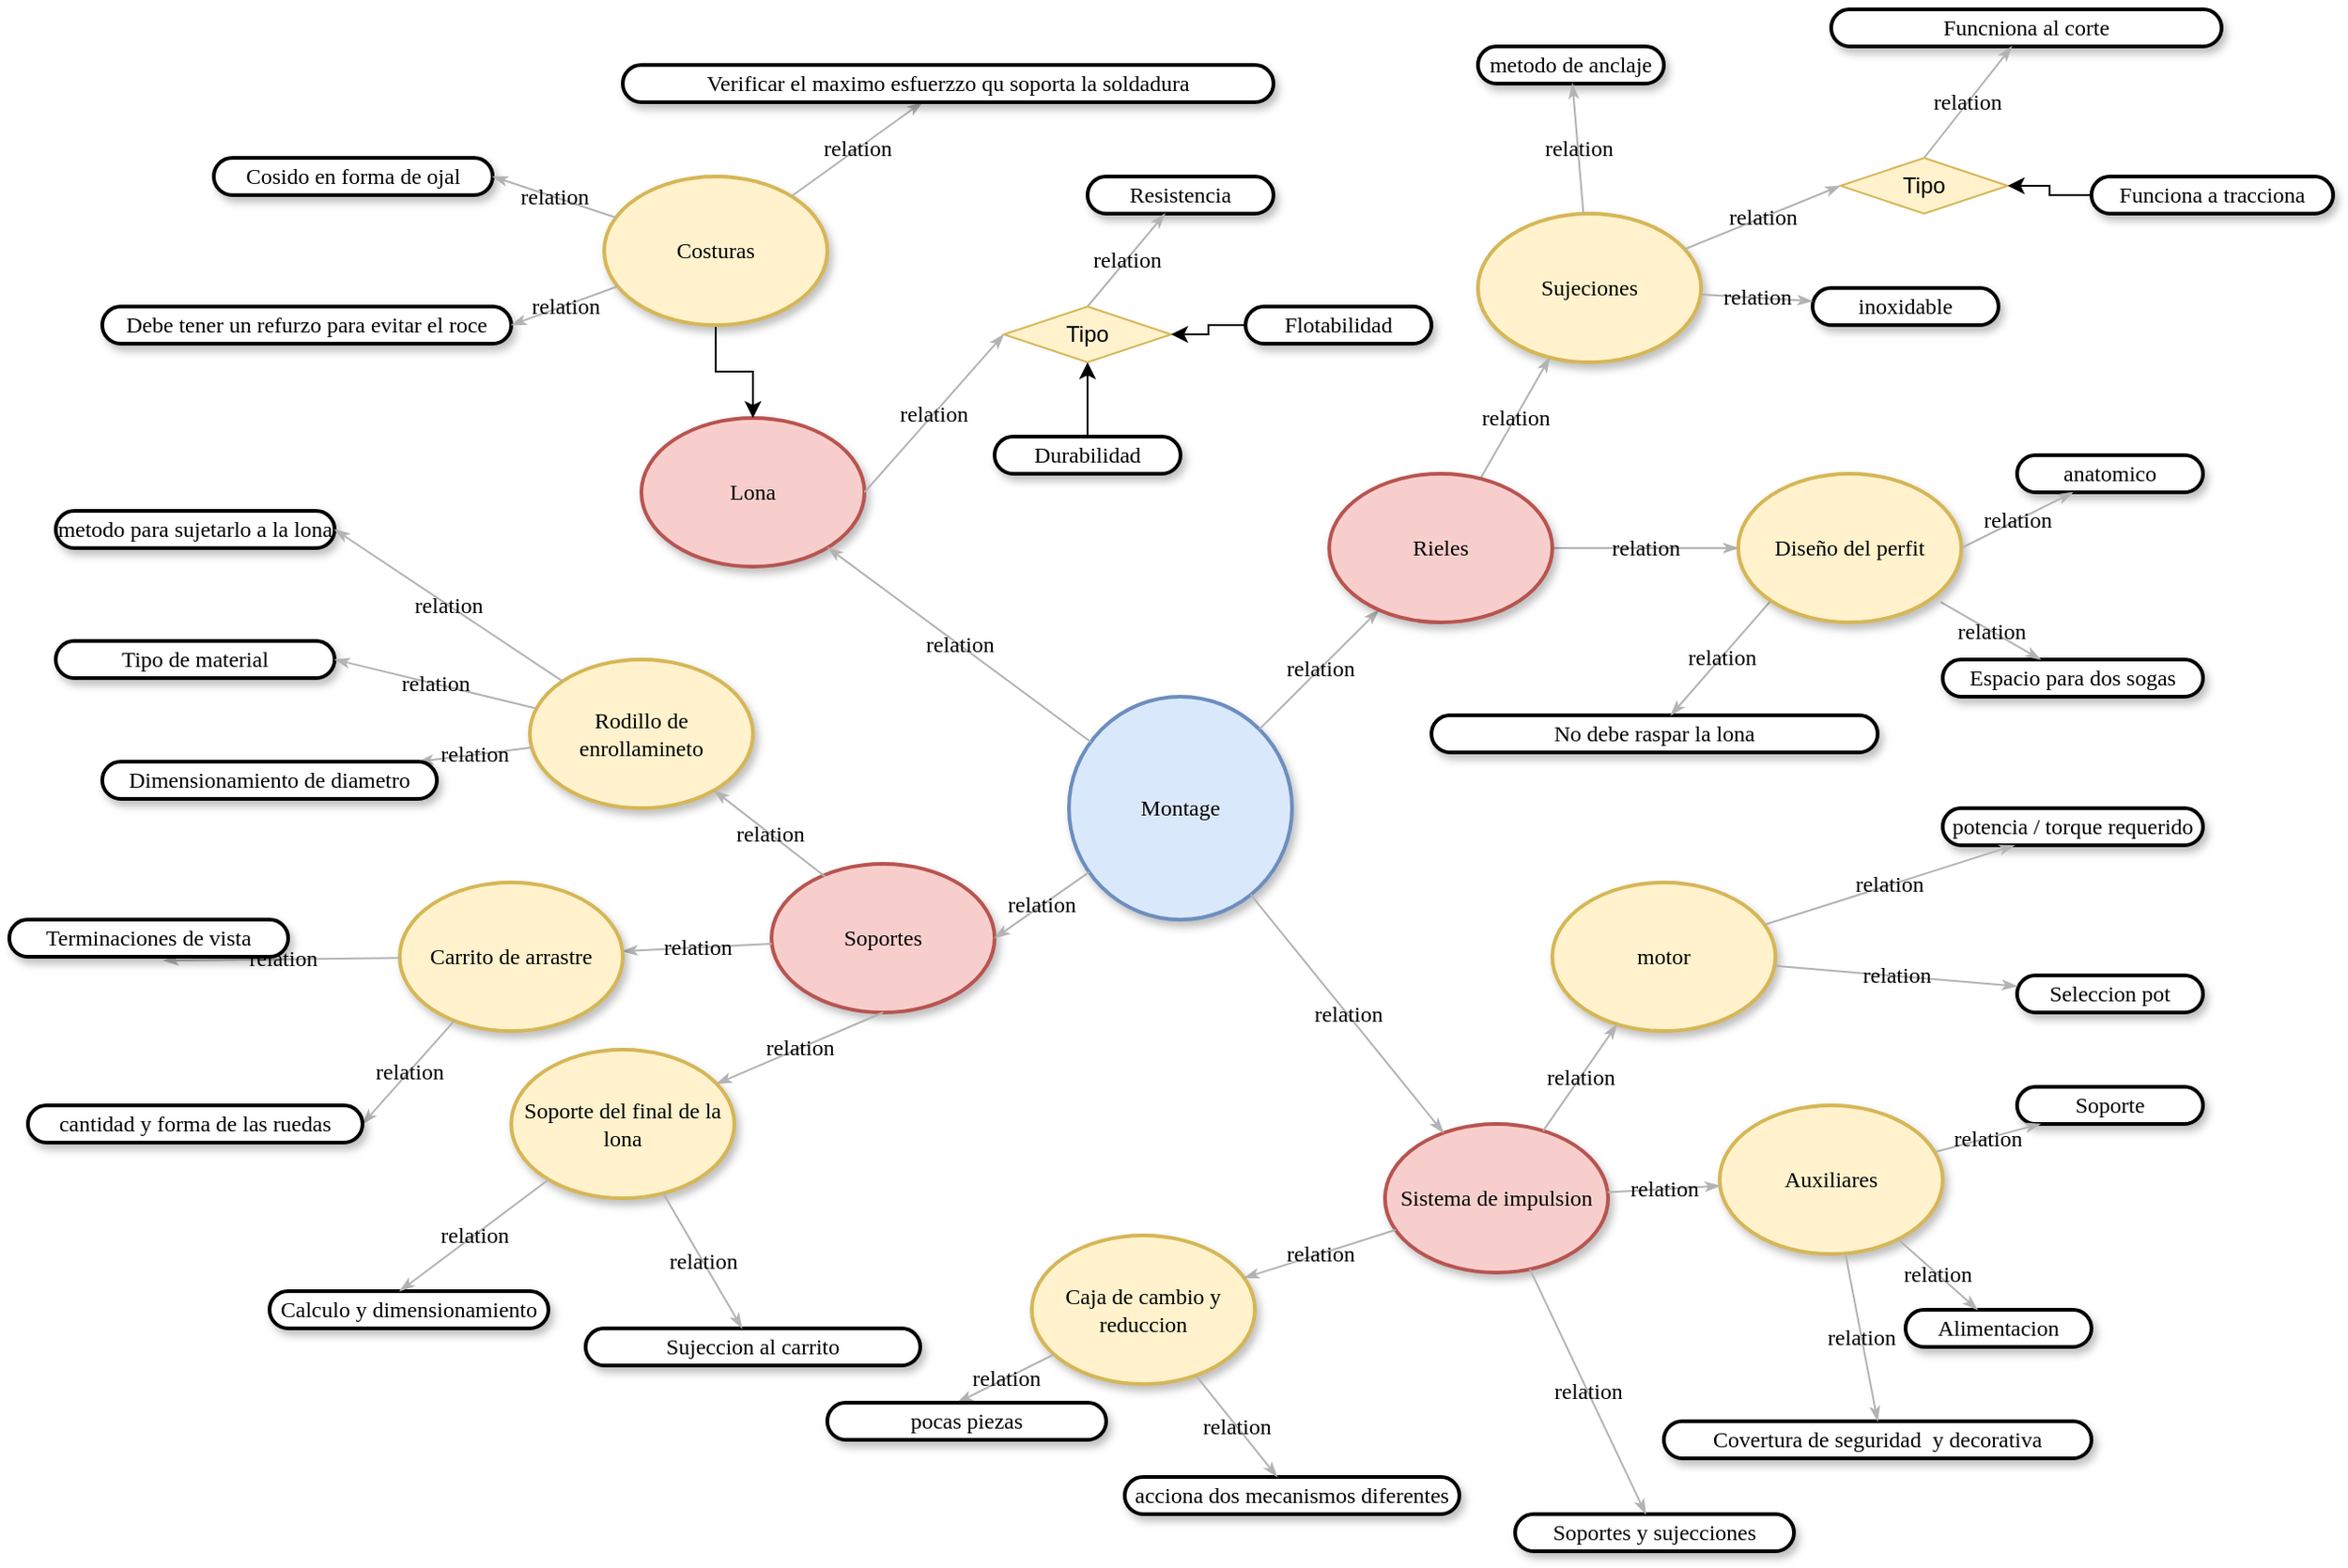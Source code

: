 <mxfile version="14.1.9" type="github">
  <diagram id="Cum29FGkN3KbQQarA7Bk" name="Page-1">
    <mxGraphModel dx="1952" dy="571" grid="1" gridSize="10" guides="1" tooltips="1" connect="1" arrows="1" fold="1" page="1" pageScale="1" pageWidth="850" pageHeight="1100" math="0" shadow="0">
      <root>
        <mxCell id="0" />
        <mxCell id="1" parent="0" />
        <mxCell id="Q4628vR93oodbWibpZhT-1" value="Lona" style="ellipse;whiteSpace=wrap;html=1;rounded=1;shadow=1;comic=0;labelBackgroundColor=none;strokeWidth=2;fontFamily=Verdana;fontSize=12;align=center;fillColor=#f8cecc;strokeColor=#b85450;" vertex="1" parent="1">
          <mxGeometry x="240" y="230" width="120" height="80" as="geometry" />
        </mxCell>
        <mxCell id="Q4628vR93oodbWibpZhT-2" value="Sujeciones" style="ellipse;whiteSpace=wrap;html=1;rounded=1;shadow=1;comic=0;labelBackgroundColor=none;strokeWidth=2;fontFamily=Verdana;fontSize=12;align=center;fillColor=#fff2cc;strokeColor=#d6b656;" vertex="1" parent="1">
          <mxGeometry x="690" y="120" width="120" height="80" as="geometry" />
        </mxCell>
        <mxCell id="Q4628vR93oodbWibpZhT-3" value="Montage" style="ellipse;whiteSpace=wrap;html=1;rounded=1;shadow=1;comic=0;labelBackgroundColor=none;strokeWidth=2;fontFamily=Verdana;fontSize=12;align=center;fillColor=#dae8fc;strokeColor=#6c8ebf;" vertex="1" parent="1">
          <mxGeometry x="470" y="380" width="120" height="120" as="geometry" />
        </mxCell>
        <mxCell id="Q4628vR93oodbWibpZhT-4" value="Sistema de impulsion" style="ellipse;whiteSpace=wrap;html=1;rounded=1;shadow=1;comic=0;labelBackgroundColor=none;strokeWidth=2;fontFamily=Verdana;fontSize=12;align=center;fillColor=#f8cecc;strokeColor=#b85450;" vertex="1" parent="1">
          <mxGeometry x="640" y="610" width="120" height="80" as="geometry" />
        </mxCell>
        <mxCell id="Q4628vR93oodbWibpZhT-5" value="&lt;span&gt;Auxiliares&lt;/span&gt;" style="ellipse;whiteSpace=wrap;html=1;rounded=1;shadow=1;comic=0;labelBackgroundColor=none;strokeWidth=2;fontFamily=Verdana;fontSize=12;align=center;fillColor=#fff2cc;strokeColor=#d6b656;" vertex="1" parent="1">
          <mxGeometry x="820" y="600" width="120" height="80" as="geometry" />
        </mxCell>
        <mxCell id="Q4628vR93oodbWibpZhT-6" value="Caja de cambio y reduccion" style="ellipse;whiteSpace=wrap;html=1;rounded=1;shadow=1;comic=0;labelBackgroundColor=none;strokeWidth=2;fontFamily=Verdana;fontSize=12;align=center;fillColor=#fff2cc;strokeColor=#d6b656;" vertex="1" parent="1">
          <mxGeometry x="450" y="670" width="120" height="80" as="geometry" />
        </mxCell>
        <mxCell id="Q4628vR93oodbWibpZhT-7" value="&lt;span&gt;Alimentacion&lt;/span&gt;" style="whiteSpace=wrap;html=1;rounded=1;shadow=1;comic=0;labelBackgroundColor=none;strokeWidth=2;fontFamily=Verdana;fontSize=12;align=center;arcSize=50;" vertex="1" parent="1">
          <mxGeometry x="920" y="710" width="100" height="20" as="geometry" />
        </mxCell>
        <mxCell id="Q4628vR93oodbWibpZhT-8" value="&lt;span&gt;Soporte&lt;/span&gt;" style="whiteSpace=wrap;html=1;rounded=1;shadow=1;comic=0;labelBackgroundColor=none;strokeWidth=2;fontFamily=Verdana;fontSize=12;align=center;arcSize=50;" vertex="1" parent="1">
          <mxGeometry x="980" y="590" width="100" height="20" as="geometry" />
        </mxCell>
        <mxCell id="Q4628vR93oodbWibpZhT-9" value="&lt;span&gt;metodo de anclaje&lt;/span&gt;" style="whiteSpace=wrap;html=1;rounded=1;shadow=1;comic=0;labelBackgroundColor=none;strokeWidth=2;fontFamily=Verdana;fontSize=12;align=center;arcSize=50;" vertex="1" parent="1">
          <mxGeometry x="690" y="30" width="100" height="20" as="geometry" />
        </mxCell>
        <mxCell id="Q4628vR93oodbWibpZhT-10" value="inoxidable" style="whiteSpace=wrap;html=1;rounded=1;shadow=1;comic=0;labelBackgroundColor=none;strokeWidth=2;fontFamily=Verdana;fontSize=12;align=center;arcSize=50;" vertex="1" parent="1">
          <mxGeometry x="870" y="160" width="100" height="20" as="geometry" />
        </mxCell>
        <mxCell id="Q4628vR93oodbWibpZhT-11" value="&lt;span&gt;Espacio para dos sogas&lt;/span&gt;" style="whiteSpace=wrap;html=1;rounded=1;shadow=1;comic=0;labelBackgroundColor=none;strokeWidth=2;fontFamily=Verdana;fontSize=12;align=center;arcSize=50;" vertex="1" parent="1">
          <mxGeometry x="940" y="360" width="140" height="20" as="geometry" />
        </mxCell>
        <mxCell id="Q4628vR93oodbWibpZhT-12" value="&lt;span&gt;No debe raspar la lona&lt;/span&gt;" style="whiteSpace=wrap;html=1;rounded=1;shadow=1;comic=0;labelBackgroundColor=none;strokeWidth=2;fontFamily=Verdana;fontSize=12;align=center;arcSize=50;" vertex="1" parent="1">
          <mxGeometry x="665" y="390" width="240" height="20" as="geometry" />
        </mxCell>
        <mxCell id="Q4628vR93oodbWibpZhT-13" value="Covertura de seguridad&amp;nbsp; y decorativa" style="whiteSpace=wrap;html=1;rounded=1;shadow=1;comic=0;labelBackgroundColor=none;strokeWidth=2;fontFamily=Verdana;fontSize=12;align=center;arcSize=50;" vertex="1" parent="1">
          <mxGeometry x="790" y="770" width="230" height="20" as="geometry" />
        </mxCell>
        <mxCell id="Q4628vR93oodbWibpZhT-14" value="relation" style="edgeStyle=none;rounded=1;html=1;labelBackgroundColor=none;startArrow=none;startFill=0;startSize=5;endArrow=classicThin;endFill=1;endSize=5;jettySize=auto;orthogonalLoop=1;strokeColor=#B3B3B3;strokeWidth=1;fontFamily=Verdana;fontSize=12" edge="1" parent="1" source="Q4628vR93oodbWibpZhT-3" target="Q4628vR93oodbWibpZhT-1">
          <mxGeometry relative="1" as="geometry" />
        </mxCell>
        <mxCell id="Q4628vR93oodbWibpZhT-15" value="relation" style="edgeStyle=none;rounded=1;html=1;labelBackgroundColor=none;startArrow=none;startFill=0;startSize=5;endArrow=classicThin;endFill=1;endSize=5;jettySize=auto;orthogonalLoop=1;strokeColor=#B3B3B3;strokeWidth=1;fontFamily=Verdana;fontSize=12" edge="1" parent="1" source="Q4628vR93oodbWibpZhT-49" target="Q4628vR93oodbWibpZhT-2">
          <mxGeometry relative="1" as="geometry" />
        </mxCell>
        <mxCell id="Q4628vR93oodbWibpZhT-16" value="relation" style="edgeStyle=none;rounded=1;html=1;labelBackgroundColor=none;startArrow=none;startFill=0;startSize=5;endArrow=classicThin;endFill=1;endSize=5;jettySize=auto;orthogonalLoop=1;strokeColor=#B3B3B3;strokeWidth=1;fontFamily=Verdana;fontSize=12" edge="1" parent="1" source="Q4628vR93oodbWibpZhT-3" target="Q4628vR93oodbWibpZhT-4">
          <mxGeometry relative="1" as="geometry" />
        </mxCell>
        <mxCell id="Q4628vR93oodbWibpZhT-17" value="relation" style="edgeStyle=none;rounded=1;html=1;labelBackgroundColor=none;startArrow=none;startFill=0;startSize=5;endArrow=classicThin;endFill=1;endSize=5;jettySize=auto;orthogonalLoop=1;strokeColor=#B3B3B3;strokeWidth=1;fontFamily=Verdana;fontSize=12" edge="1" parent="1" source="Q4628vR93oodbWibpZhT-4" target="Q4628vR93oodbWibpZhT-6">
          <mxGeometry relative="1" as="geometry" />
        </mxCell>
        <mxCell id="Q4628vR93oodbWibpZhT-18" value="relation" style="edgeStyle=none;rounded=1;html=1;labelBackgroundColor=none;startArrow=none;startFill=0;startSize=5;endArrow=classicThin;endFill=1;endSize=5;jettySize=auto;orthogonalLoop=1;strokeColor=#B3B3B3;strokeWidth=1;fontFamily=Verdana;fontSize=12" edge="1" parent="1" source="Q4628vR93oodbWibpZhT-4" target="Q4628vR93oodbWibpZhT-5">
          <mxGeometry relative="1" as="geometry" />
        </mxCell>
        <mxCell id="Q4628vR93oodbWibpZhT-19" value="relation" style="edgeStyle=none;rounded=1;html=1;labelBackgroundColor=none;startArrow=none;startFill=0;startSize=5;endArrow=classicThin;endFill=1;endSize=5;jettySize=auto;orthogonalLoop=1;strokeColor=#B3B3B3;strokeWidth=1;fontFamily=Verdana;fontSize=12" edge="1" parent="1" source="Q4628vR93oodbWibpZhT-5" target="Q4628vR93oodbWibpZhT-8">
          <mxGeometry relative="1" as="geometry" />
        </mxCell>
        <mxCell id="Q4628vR93oodbWibpZhT-20" value="relation" style="edgeStyle=none;rounded=1;html=1;labelBackgroundColor=none;startArrow=none;startFill=0;startSize=5;endArrow=classicThin;endFill=1;endSize=5;jettySize=auto;orthogonalLoop=1;strokeColor=#B3B3B3;strokeWidth=1;fontFamily=Verdana;fontSize=12" edge="1" parent="1" source="Q4628vR93oodbWibpZhT-5" target="Q4628vR93oodbWibpZhT-7">
          <mxGeometry relative="1" as="geometry" />
        </mxCell>
        <mxCell id="Q4628vR93oodbWibpZhT-21" value="relation" style="edgeStyle=none;rounded=1;html=1;labelBackgroundColor=none;startArrow=none;startFill=0;startSize=5;endArrow=classicThin;endFill=1;endSize=5;jettySize=auto;orthogonalLoop=1;strokeColor=#B3B3B3;strokeWidth=1;fontFamily=Verdana;fontSize=12;entryX=0.5;entryY=0;entryDx=0;entryDy=0;" edge="1" parent="1" source="Q4628vR93oodbWibpZhT-5" target="Q4628vR93oodbWibpZhT-13">
          <mxGeometry relative="1" as="geometry">
            <mxPoint x="856.923" y="760" as="targetPoint" />
          </mxGeometry>
        </mxCell>
        <mxCell id="Q4628vR93oodbWibpZhT-22" value="relation" style="edgeStyle=none;rounded=1;html=1;labelBackgroundColor=none;startArrow=none;startFill=0;startSize=5;endArrow=classicThin;endFill=1;endSize=5;jettySize=auto;orthogonalLoop=1;strokeColor=#B3B3B3;strokeWidth=1;fontFamily=Verdana;fontSize=12;entryX=0;entryY=0.5;entryDx=0;entryDy=0;" edge="1" parent="1" source="Q4628vR93oodbWibpZhT-49" target="Q4628vR93oodbWibpZhT-45">
          <mxGeometry relative="1" as="geometry">
            <mxPoint x="745" y="220" as="targetPoint" />
          </mxGeometry>
        </mxCell>
        <mxCell id="Q4628vR93oodbWibpZhT-23" value="relation" style="edgeStyle=none;rounded=1;html=1;labelBackgroundColor=none;startArrow=none;startFill=0;startSize=5;endArrow=classicThin;endFill=1;endSize=5;jettySize=auto;orthogonalLoop=1;strokeColor=#B3B3B3;strokeWidth=1;fontFamily=Verdana;fontSize=12;exitX=0;exitY=1;exitDx=0;exitDy=0;" edge="1" parent="1" source="Q4628vR93oodbWibpZhT-45" target="Q4628vR93oodbWibpZhT-12">
          <mxGeometry relative="1" as="geometry" />
        </mxCell>
        <mxCell id="Q4628vR93oodbWibpZhT-24" value="relation" style="edgeStyle=none;rounded=1;html=1;labelBackgroundColor=none;startArrow=none;startFill=0;startSize=5;endArrow=classicThin;endFill=1;endSize=5;jettySize=auto;orthogonalLoop=1;strokeColor=#B3B3B3;strokeWidth=1;fontFamily=Verdana;fontSize=12;exitX=0.908;exitY=0.863;exitDx=0;exitDy=0;exitPerimeter=0;" edge="1" parent="1" source="Q4628vR93oodbWibpZhT-45" target="Q4628vR93oodbWibpZhT-11">
          <mxGeometry relative="1" as="geometry" />
        </mxCell>
        <mxCell id="Q4628vR93oodbWibpZhT-25" value="relation" style="edgeStyle=none;rounded=1;html=1;labelBackgroundColor=none;startArrow=none;startFill=0;startSize=5;endArrow=classicThin;endFill=1;endSize=5;jettySize=auto;orthogonalLoop=1;strokeColor=#B3B3B3;strokeWidth=1;fontFamily=Verdana;fontSize=12" edge="1" parent="1" source="Q4628vR93oodbWibpZhT-2" target="Q4628vR93oodbWibpZhT-10">
          <mxGeometry relative="1" as="geometry" />
        </mxCell>
        <mxCell id="Q4628vR93oodbWibpZhT-26" value="relation" style="edgeStyle=none;rounded=1;html=1;labelBackgroundColor=none;startArrow=none;startFill=0;startSize=5;endArrow=classicThin;endFill=1;endSize=5;jettySize=auto;orthogonalLoop=1;strokeColor=#B3B3B3;strokeWidth=1;fontFamily=Verdana;fontSize=12;entryX=0;entryY=0.5;entryDx=0;entryDy=0;" edge="1" parent="1" source="Q4628vR93oodbWibpZhT-2" target="Q4628vR93oodbWibpZhT-85">
          <mxGeometry relative="1" as="geometry">
            <mxPoint x="927.778" y="80" as="targetPoint" />
          </mxGeometry>
        </mxCell>
        <mxCell id="Q4628vR93oodbWibpZhT-27" value="relation" style="edgeStyle=none;rounded=1;html=1;labelBackgroundColor=none;startArrow=none;startFill=0;startSize=5;endArrow=classicThin;endFill=1;endSize=5;jettySize=auto;orthogonalLoop=1;strokeColor=#B3B3B3;strokeWidth=1;fontFamily=Verdana;fontSize=12" edge="1" parent="1" source="Q4628vR93oodbWibpZhT-2" target="Q4628vR93oodbWibpZhT-9">
          <mxGeometry relative="1" as="geometry" />
        </mxCell>
        <mxCell id="Q4628vR93oodbWibpZhT-28" value="relation" style="edgeStyle=none;rounded=1;html=1;labelBackgroundColor=none;startArrow=none;startFill=0;startSize=5;endArrow=classicThin;endFill=1;endSize=5;jettySize=auto;orthogonalLoop=1;strokeColor=#B3B3B3;strokeWidth=1;fontFamily=Verdana;fontSize=12" edge="1" parent="1" source="Q4628vR93oodbWibpZhT-6">
          <mxGeometry relative="1" as="geometry">
            <mxPoint x="410" y="760" as="targetPoint" />
          </mxGeometry>
        </mxCell>
        <mxCell id="Q4628vR93oodbWibpZhT-29" value="motor" style="ellipse;whiteSpace=wrap;html=1;rounded=1;shadow=1;comic=0;labelBackgroundColor=none;strokeWidth=2;fontFamily=Verdana;fontSize=12;align=center;fillColor=#fff2cc;strokeColor=#d6b656;" vertex="1" parent="1">
          <mxGeometry x="730" y="480" width="120" height="80" as="geometry" />
        </mxCell>
        <mxCell id="Q4628vR93oodbWibpZhT-30" value="potencia / torque requerido" style="whiteSpace=wrap;html=1;rounded=1;shadow=1;comic=0;labelBackgroundColor=none;strokeWidth=2;fontFamily=Verdana;fontSize=12;align=center;arcSize=50;" vertex="1" parent="1">
          <mxGeometry x="940" y="440" width="140" height="20" as="geometry" />
        </mxCell>
        <mxCell id="Q4628vR93oodbWibpZhT-31" value="&lt;span&gt;Seleccion pot&lt;/span&gt;" style="whiteSpace=wrap;html=1;rounded=1;shadow=1;comic=0;labelBackgroundColor=none;strokeWidth=2;fontFamily=Verdana;fontSize=12;align=center;arcSize=50;" vertex="1" parent="1">
          <mxGeometry x="980" y="530" width="100" height="20" as="geometry" />
        </mxCell>
        <mxCell id="Q4628vR93oodbWibpZhT-32" value="&lt;span&gt;Resistencia&lt;/span&gt;" style="whiteSpace=wrap;html=1;rounded=1;shadow=1;comic=0;labelBackgroundColor=none;strokeWidth=2;fontFamily=Verdana;fontSize=12;align=center;arcSize=50;" vertex="1" parent="1">
          <mxGeometry x="480" y="100" width="100" height="20" as="geometry" />
        </mxCell>
        <mxCell id="Q4628vR93oodbWibpZhT-33" value="Soportes y sujecciones" style="whiteSpace=wrap;html=1;rounded=1;shadow=1;comic=0;labelBackgroundColor=none;strokeWidth=2;fontFamily=Verdana;fontSize=12;align=center;arcSize=50;" vertex="1" parent="1">
          <mxGeometry x="710" y="820" width="150" height="20" as="geometry" />
        </mxCell>
        <mxCell id="Q4628vR93oodbWibpZhT-34" value="acciona dos mecanismos diferentes" style="whiteSpace=wrap;html=1;rounded=1;shadow=1;comic=0;labelBackgroundColor=none;strokeWidth=2;fontFamily=Verdana;fontSize=12;align=center;arcSize=50;" vertex="1" parent="1">
          <mxGeometry x="500" y="800" width="180" height="20" as="geometry" />
        </mxCell>
        <mxCell id="Q4628vR93oodbWibpZhT-35" value="relation" style="edgeStyle=none;rounded=1;html=1;labelBackgroundColor=none;startArrow=none;startFill=0;startSize=5;endArrow=classicThin;endFill=1;endSize=5;jettySize=auto;orthogonalLoop=1;strokeColor=#B3B3B3;strokeWidth=1;fontFamily=Verdana;fontSize=12;exitX=0.5;exitY=0;exitDx=0;exitDy=0;" edge="1" parent="1" source="Q4628vR93oodbWibpZhT-69" target="Q4628vR93oodbWibpZhT-32">
          <mxGeometry relative="1" as="geometry" />
        </mxCell>
        <mxCell id="Q4628vR93oodbWibpZhT-36" value="relation" style="edgeStyle=none;rounded=1;html=1;labelBackgroundColor=none;startArrow=none;startFill=0;startSize=5;endArrow=classicThin;endFill=1;endSize=5;jettySize=auto;orthogonalLoop=1;strokeColor=#B3B3B3;strokeWidth=1;fontFamily=Verdana;fontSize=12" edge="1" parent="1" source="Q4628vR93oodbWibpZhT-29" target="Q4628vR93oodbWibpZhT-30">
          <mxGeometry relative="1" as="geometry" />
        </mxCell>
        <mxCell id="Q4628vR93oodbWibpZhT-37" value="relation" style="edgeStyle=none;rounded=1;html=1;labelBackgroundColor=none;startArrow=none;startFill=0;startSize=5;endArrow=classicThin;endFill=1;endSize=5;jettySize=auto;orthogonalLoop=1;strokeColor=#B3B3B3;strokeWidth=1;fontFamily=Verdana;fontSize=12" edge="1" parent="1" source="Q4628vR93oodbWibpZhT-29" target="Q4628vR93oodbWibpZhT-31">
          <mxGeometry relative="1" as="geometry" />
        </mxCell>
        <mxCell id="Q4628vR93oodbWibpZhT-38" value="relation" style="edgeStyle=none;rounded=1;html=1;labelBackgroundColor=none;startArrow=none;startFill=0;startSize=5;endArrow=classicThin;endFill=1;endSize=5;jettySize=auto;orthogonalLoop=1;strokeColor=#B3B3B3;strokeWidth=1;fontFamily=Verdana;fontSize=12" edge="1" parent="1" source="Q4628vR93oodbWibpZhT-4" target="Q4628vR93oodbWibpZhT-29">
          <mxGeometry relative="1" as="geometry">
            <mxPoint x="830" y="530" as="sourcePoint" />
          </mxGeometry>
        </mxCell>
        <mxCell id="Q4628vR93oodbWibpZhT-39" value="Soportes" style="ellipse;whiteSpace=wrap;html=1;rounded=1;shadow=1;comic=0;labelBackgroundColor=none;strokeWidth=2;fontFamily=Verdana;fontSize=12;align=center;fillColor=#f8cecc;strokeColor=#b85450;" vertex="1" parent="1">
          <mxGeometry x="310" y="470" width="120" height="80" as="geometry" />
        </mxCell>
        <mxCell id="Q4628vR93oodbWibpZhT-40" value="relation" style="edgeStyle=none;rounded=1;html=1;labelBackgroundColor=none;startArrow=none;startFill=0;startSize=5;endArrow=classicThin;endFill=1;endSize=5;jettySize=auto;orthogonalLoop=1;strokeColor=#B3B3B3;strokeWidth=1;fontFamily=Verdana;fontSize=12" edge="1" parent="1" source="Q4628vR93oodbWibpZhT-39" target="Q4628vR93oodbWibpZhT-56">
          <mxGeometry relative="1" as="geometry">
            <mxPoint x="222.308" y="390" as="targetPoint" />
          </mxGeometry>
        </mxCell>
        <mxCell id="Q4628vR93oodbWibpZhT-41" value="relation" style="edgeStyle=none;rounded=1;html=1;labelBackgroundColor=none;startArrow=none;startFill=0;startSize=5;endArrow=classicThin;endFill=1;endSize=5;jettySize=auto;orthogonalLoop=1;strokeColor=#B3B3B3;strokeWidth=1;fontFamily=Verdana;fontSize=12;entryX=1;entryY=0.5;entryDx=0;entryDy=0;" edge="1" parent="1" source="Q4628vR93oodbWibpZhT-3" target="Q4628vR93oodbWibpZhT-39">
          <mxGeometry relative="1" as="geometry" />
        </mxCell>
        <mxCell id="Q4628vR93oodbWibpZhT-42" value="relation" style="edgeStyle=none;rounded=1;html=1;labelBackgroundColor=none;startArrow=none;startFill=0;startSize=5;endArrow=classicThin;endFill=1;endSize=5;jettySize=auto;orthogonalLoop=1;strokeColor=#B3B3B3;strokeWidth=1;fontFamily=Verdana;fontSize=12" edge="1" parent="1" source="Q4628vR93oodbWibpZhT-4" target="Q4628vR93oodbWibpZhT-33">
          <mxGeometry relative="1" as="geometry" />
        </mxCell>
        <mxCell id="Q4628vR93oodbWibpZhT-43" value="relation" style="edgeStyle=none;rounded=1;html=1;labelBackgroundColor=none;startArrow=none;startFill=0;startSize=5;endArrow=classicThin;endFill=1;endSize=5;jettySize=auto;orthogonalLoop=1;strokeColor=#B3B3B3;strokeWidth=1;fontFamily=Verdana;fontSize=12" edge="1" parent="1" source="Q4628vR93oodbWibpZhT-6" target="Q4628vR93oodbWibpZhT-34">
          <mxGeometry relative="1" as="geometry" />
        </mxCell>
        <mxCell id="Q4628vR93oodbWibpZhT-44" value="pocas piezas" style="whiteSpace=wrap;html=1;rounded=1;shadow=1;comic=0;labelBackgroundColor=none;strokeWidth=2;fontFamily=Verdana;fontSize=12;align=center;arcSize=50;" vertex="1" parent="1">
          <mxGeometry x="340" y="760" width="150" height="20" as="geometry" />
        </mxCell>
        <mxCell id="Q4628vR93oodbWibpZhT-45" value="&lt;span&gt;Diseño del perfit&lt;/span&gt;" style="ellipse;whiteSpace=wrap;html=1;rounded=1;shadow=1;comic=0;labelBackgroundColor=none;strokeWidth=2;fontFamily=Verdana;fontSize=12;align=center;fillColor=#fff2cc;strokeColor=#d6b656;" vertex="1" parent="1">
          <mxGeometry x="830" y="260" width="120" height="80" as="geometry" />
        </mxCell>
        <mxCell id="Q4628vR93oodbWibpZhT-46" value="anatomico" style="whiteSpace=wrap;html=1;rounded=1;shadow=1;comic=0;labelBackgroundColor=none;strokeWidth=2;fontFamily=Verdana;fontSize=12;align=center;arcSize=50;" vertex="1" parent="1">
          <mxGeometry x="980" y="250" width="100" height="20" as="geometry" />
        </mxCell>
        <mxCell id="Q4628vR93oodbWibpZhT-47" value="relation" style="edgeStyle=none;rounded=1;html=1;labelBackgroundColor=none;startArrow=none;startFill=0;startSize=5;endArrow=classicThin;endFill=1;endSize=5;jettySize=auto;orthogonalLoop=1;strokeColor=#B3B3B3;strokeWidth=1;fontFamily=Verdana;fontSize=12;exitX=1;exitY=0.5;exitDx=0;exitDy=0;" edge="1" parent="1" source="Q4628vR93oodbWibpZhT-45" target="Q4628vR93oodbWibpZhT-46">
          <mxGeometry relative="1" as="geometry">
            <mxPoint x="882.972" y="281.215" as="sourcePoint" />
          </mxGeometry>
        </mxCell>
        <mxCell id="Q4628vR93oodbWibpZhT-48" value="relation" style="edgeStyle=none;rounded=1;html=1;labelBackgroundColor=none;startArrow=none;startFill=0;startSize=5;endArrow=classicThin;endFill=1;endSize=5;jettySize=auto;orthogonalLoop=1;strokeColor=#B3B3B3;strokeWidth=1;fontFamily=Verdana;fontSize=12;exitX=1;exitY=0;exitDx=0;exitDy=0;" edge="1" parent="1" source="Q4628vR93oodbWibpZhT-3" target="Q4628vR93oodbWibpZhT-49">
          <mxGeometry relative="1" as="geometry">
            <mxPoint x="527.103" y="559.998" as="sourcePoint" />
          </mxGeometry>
        </mxCell>
        <mxCell id="Q4628vR93oodbWibpZhT-49" value="Rieles" style="ellipse;whiteSpace=wrap;html=1;rounded=1;shadow=1;comic=0;labelBackgroundColor=none;strokeWidth=2;fontFamily=Verdana;fontSize=12;align=center;fillColor=#f8cecc;strokeColor=#b85450;" vertex="1" parent="1">
          <mxGeometry x="610" y="260" width="120" height="80" as="geometry" />
        </mxCell>
        <mxCell id="Q4628vR93oodbWibpZhT-50" value="Sujeccion al carrito" style="whiteSpace=wrap;html=1;rounded=1;shadow=1;comic=0;labelBackgroundColor=none;strokeWidth=2;fontFamily=Verdana;fontSize=12;align=center;arcSize=50;" vertex="1" parent="1">
          <mxGeometry x="210" y="720" width="180" height="20" as="geometry" />
        </mxCell>
        <mxCell id="Q4628vR93oodbWibpZhT-51" value="Soporte del final de la lona" style="ellipse;whiteSpace=wrap;html=1;rounded=1;shadow=1;comic=0;labelBackgroundColor=none;strokeWidth=2;fontFamily=Verdana;fontSize=12;align=center;fillColor=#fff2cc;strokeColor=#d6b656;" vertex="1" parent="1">
          <mxGeometry x="170" y="570" width="120" height="80" as="geometry" />
        </mxCell>
        <mxCell id="Q4628vR93oodbWibpZhT-52" value="Calculo y dimensionamiento" style="whiteSpace=wrap;html=1;rounded=1;shadow=1;comic=0;labelBackgroundColor=none;strokeWidth=2;fontFamily=Verdana;fontSize=12;align=center;arcSize=50;" vertex="1" parent="1">
          <mxGeometry x="40" y="700" width="150" height="20" as="geometry" />
        </mxCell>
        <mxCell id="Q4628vR93oodbWibpZhT-53" value="relation" style="edgeStyle=none;rounded=1;html=1;labelBackgroundColor=none;startArrow=none;startFill=0;startSize=5;endArrow=classicThin;endFill=1;endSize=5;jettySize=auto;orthogonalLoop=1;strokeColor=#B3B3B3;strokeWidth=1;fontFamily=Verdana;fontSize=12" edge="1" parent="1" source="Q4628vR93oodbWibpZhT-51">
          <mxGeometry relative="1" as="geometry">
            <mxPoint x="110" y="700" as="targetPoint" />
          </mxGeometry>
        </mxCell>
        <mxCell id="Q4628vR93oodbWibpZhT-54" value="relation" style="edgeStyle=none;rounded=1;html=1;labelBackgroundColor=none;startArrow=none;startFill=0;startSize=5;endArrow=classicThin;endFill=1;endSize=5;jettySize=auto;orthogonalLoop=1;strokeColor=#B3B3B3;strokeWidth=1;fontFamily=Verdana;fontSize=12" edge="1" parent="1" source="Q4628vR93oodbWibpZhT-51" target="Q4628vR93oodbWibpZhT-50">
          <mxGeometry relative="1" as="geometry" />
        </mxCell>
        <mxCell id="Q4628vR93oodbWibpZhT-55" value="relation" style="edgeStyle=none;rounded=1;html=1;labelBackgroundColor=none;startArrow=none;startFill=0;startSize=5;endArrow=classicThin;endFill=1;endSize=5;jettySize=auto;orthogonalLoop=1;strokeColor=#B3B3B3;strokeWidth=1;fontFamily=Verdana;fontSize=12;exitX=0.5;exitY=1;exitDx=0;exitDy=0;" edge="1" parent="1" source="Q4628vR93oodbWibpZhT-39" target="Q4628vR93oodbWibpZhT-51">
          <mxGeometry relative="1" as="geometry">
            <mxPoint x="345.629" y="606.915" as="sourcePoint" />
          </mxGeometry>
        </mxCell>
        <mxCell id="Q4628vR93oodbWibpZhT-56" value="Carrito de arrastre" style="ellipse;whiteSpace=wrap;html=1;rounded=1;shadow=1;comic=0;labelBackgroundColor=none;strokeWidth=2;fontFamily=Verdana;fontSize=12;align=center;fillColor=#fff2cc;strokeColor=#d6b656;" vertex="1" parent="1">
          <mxGeometry x="110" y="480" width="120" height="80" as="geometry" />
        </mxCell>
        <mxCell id="Q4628vR93oodbWibpZhT-57" value="relation" style="edgeStyle=none;rounded=1;html=1;labelBackgroundColor=none;startArrow=none;startFill=0;startSize=5;endArrow=classicThin;endFill=1;endSize=5;jettySize=auto;orthogonalLoop=1;strokeColor=#B3B3B3;strokeWidth=1;fontFamily=Verdana;fontSize=12;entryX=0.553;entryY=1.1;entryDx=0;entryDy=0;entryPerimeter=0;" edge="1" parent="1" source="Q4628vR93oodbWibpZhT-56" target="Q4628vR93oodbWibpZhT-58">
          <mxGeometry relative="1" as="geometry">
            <mxPoint x="-30" y="425" as="targetPoint" />
          </mxGeometry>
        </mxCell>
        <mxCell id="Q4628vR93oodbWibpZhT-58" value="Terminaciones de vista" style="whiteSpace=wrap;html=1;rounded=1;shadow=1;comic=0;labelBackgroundColor=none;strokeWidth=2;fontFamily=Verdana;fontSize=12;align=center;arcSize=50;" vertex="1" parent="1">
          <mxGeometry x="-100" y="500" width="150" height="20" as="geometry" />
        </mxCell>
        <mxCell id="Q4628vR93oodbWibpZhT-59" value="relation" style="edgeStyle=none;rounded=1;html=1;labelBackgroundColor=none;startArrow=none;startFill=0;startSize=5;endArrow=classicThin;endFill=1;endSize=5;jettySize=auto;orthogonalLoop=1;strokeColor=#B3B3B3;strokeWidth=1;fontFamily=Verdana;fontSize=12;entryX=1;entryY=0.5;entryDx=0;entryDy=0;" edge="1" parent="1" source="Q4628vR93oodbWibpZhT-56" target="Q4628vR93oodbWibpZhT-60">
          <mxGeometry relative="1" as="geometry" />
        </mxCell>
        <mxCell id="Q4628vR93oodbWibpZhT-60" value="cantidad y forma de las ruedas" style="whiteSpace=wrap;html=1;rounded=1;shadow=1;comic=0;labelBackgroundColor=none;strokeWidth=2;fontFamily=Verdana;fontSize=12;align=center;arcSize=50;" vertex="1" parent="1">
          <mxGeometry x="-90" y="600" width="180" height="20" as="geometry" />
        </mxCell>
        <mxCell id="Q4628vR93oodbWibpZhT-61" value="Rodillo de enrollamineto" style="ellipse;whiteSpace=wrap;html=1;rounded=1;shadow=1;comic=0;labelBackgroundColor=none;strokeWidth=2;fontFamily=Verdana;fontSize=12;align=center;fillColor=#fff2cc;strokeColor=#d6b656;" vertex="1" parent="1">
          <mxGeometry x="180" y="360" width="120" height="80" as="geometry" />
        </mxCell>
        <mxCell id="Q4628vR93oodbWibpZhT-62" value="Tipo de material" style="whiteSpace=wrap;html=1;rounded=1;shadow=1;comic=0;labelBackgroundColor=none;strokeWidth=2;fontFamily=Verdana;fontSize=12;align=center;arcSize=50;" vertex="1" parent="1">
          <mxGeometry x="-75" y="350" width="150" height="20" as="geometry" />
        </mxCell>
        <mxCell id="Q4628vR93oodbWibpZhT-63" value="relation" style="edgeStyle=none;rounded=1;html=1;labelBackgroundColor=none;startArrow=none;startFill=0;startSize=5;endArrow=classicThin;endFill=1;endSize=5;jettySize=auto;orthogonalLoop=1;strokeColor=#B3B3B3;strokeWidth=1;fontFamily=Verdana;fontSize=12;entryX=1;entryY=0.5;entryDx=0;entryDy=0;" edge="1" parent="1" source="Q4628vR93oodbWibpZhT-61" target="Q4628vR93oodbWibpZhT-62">
          <mxGeometry relative="1" as="geometry">
            <mxPoint x="90" y="280" as="targetPoint" />
          </mxGeometry>
        </mxCell>
        <mxCell id="Q4628vR93oodbWibpZhT-64" value="relation" style="edgeStyle=none;rounded=1;html=1;labelBackgroundColor=none;startArrow=none;startFill=0;startSize=5;endArrow=classicThin;endFill=1;endSize=5;jettySize=auto;orthogonalLoop=1;strokeColor=#B3B3B3;strokeWidth=1;fontFamily=Verdana;fontSize=12" edge="1" parent="1" source="Q4628vR93oodbWibpZhT-61" target="Q4628vR93oodbWibpZhT-65">
          <mxGeometry relative="1" as="geometry" />
        </mxCell>
        <mxCell id="Q4628vR93oodbWibpZhT-65" value="Dimensionamiento de diametro" style="whiteSpace=wrap;html=1;rounded=1;shadow=1;comic=0;labelBackgroundColor=none;strokeWidth=2;fontFamily=Verdana;fontSize=12;align=center;arcSize=50;" vertex="1" parent="1">
          <mxGeometry x="-50" y="415" width="180" height="20" as="geometry" />
        </mxCell>
        <mxCell id="Q4628vR93oodbWibpZhT-66" value="relation" style="edgeStyle=none;rounded=1;html=1;labelBackgroundColor=none;startArrow=none;startFill=0;startSize=5;endArrow=classicThin;endFill=1;endSize=5;jettySize=auto;orthogonalLoop=1;strokeColor=#B3B3B3;strokeWidth=1;fontFamily=Verdana;fontSize=12;exitX=0.242;exitY=0.088;exitDx=0;exitDy=0;exitPerimeter=0;" edge="1" parent="1" source="Q4628vR93oodbWibpZhT-39" target="Q4628vR93oodbWibpZhT-61">
          <mxGeometry relative="1" as="geometry">
            <mxPoint x="220" y="250" as="sourcePoint" />
          </mxGeometry>
        </mxCell>
        <mxCell id="Q4628vR93oodbWibpZhT-67" value="metodo para sujetarlo a la lona" style="whiteSpace=wrap;html=1;rounded=1;shadow=1;comic=0;labelBackgroundColor=none;strokeWidth=2;fontFamily=Verdana;fontSize=12;align=center;arcSize=50;" vertex="1" parent="1">
          <mxGeometry x="-75" y="280" width="150" height="20" as="geometry" />
        </mxCell>
        <mxCell id="Q4628vR93oodbWibpZhT-68" value="relation" style="edgeStyle=none;rounded=1;html=1;labelBackgroundColor=none;startArrow=none;startFill=0;startSize=5;endArrow=classicThin;endFill=1;endSize=5;jettySize=auto;orthogonalLoop=1;strokeColor=#B3B3B3;strokeWidth=1;fontFamily=Verdana;fontSize=12;entryX=1;entryY=0.5;entryDx=0;entryDy=0;" edge="1" parent="1" source="Q4628vR93oodbWibpZhT-61" target="Q4628vR93oodbWibpZhT-67">
          <mxGeometry relative="1" as="geometry">
            <mxPoint x="180.968" y="302.845" as="sourcePoint" />
            <mxPoint x="90" y="190" as="targetPoint" />
          </mxGeometry>
        </mxCell>
        <mxCell id="Q4628vR93oodbWibpZhT-69" value="Tipo" style="rhombus;whiteSpace=wrap;html=1;fillColor=#fff2cc;strokeColor=#d6b656;" vertex="1" parent="1">
          <mxGeometry x="435" y="170" width="90" height="30" as="geometry" />
        </mxCell>
        <mxCell id="Q4628vR93oodbWibpZhT-70" value="relation" style="edgeStyle=none;rounded=1;html=1;labelBackgroundColor=none;startArrow=none;startFill=0;startSize=5;endArrow=classicThin;endFill=1;endSize=5;jettySize=auto;orthogonalLoop=1;strokeColor=#B3B3B3;strokeWidth=1;fontFamily=Verdana;fontSize=12;exitX=1;exitY=0.5;exitDx=0;exitDy=0;entryX=0;entryY=0.5;entryDx=0;entryDy=0;" edge="1" parent="1" source="Q4628vR93oodbWibpZhT-1" target="Q4628vR93oodbWibpZhT-69">
          <mxGeometry relative="1" as="geometry">
            <mxPoint x="460" y="140" as="sourcePoint" />
            <mxPoint x="486.026" y="87.947" as="targetPoint" />
          </mxGeometry>
        </mxCell>
        <mxCell id="Q4628vR93oodbWibpZhT-71" value="" style="edgeStyle=orthogonalEdgeStyle;rounded=0;orthogonalLoop=1;jettySize=auto;html=1;" edge="1" parent="1" source="Q4628vR93oodbWibpZhT-72" target="Q4628vR93oodbWibpZhT-69">
          <mxGeometry relative="1" as="geometry" />
        </mxCell>
        <mxCell id="Q4628vR93oodbWibpZhT-72" value="&lt;span&gt;Durabilidad&lt;/span&gt;" style="whiteSpace=wrap;html=1;rounded=1;shadow=1;comic=0;labelBackgroundColor=none;strokeWidth=2;fontFamily=Verdana;fontSize=12;align=center;arcSize=50;" vertex="1" parent="1">
          <mxGeometry x="430" y="240" width="100" height="20" as="geometry" />
        </mxCell>
        <mxCell id="Q4628vR93oodbWibpZhT-73" value="" style="edgeStyle=orthogonalEdgeStyle;rounded=0;orthogonalLoop=1;jettySize=auto;html=1;" edge="1" parent="1" source="Q4628vR93oodbWibpZhT-74" target="Q4628vR93oodbWibpZhT-69">
          <mxGeometry relative="1" as="geometry" />
        </mxCell>
        <mxCell id="Q4628vR93oodbWibpZhT-74" value="&lt;span&gt;Flotabilidad&lt;/span&gt;" style="whiteSpace=wrap;html=1;rounded=1;shadow=1;comic=0;labelBackgroundColor=none;strokeWidth=2;fontFamily=Verdana;fontSize=12;align=center;arcSize=50;" vertex="1" parent="1">
          <mxGeometry x="565" y="170" width="100" height="20" as="geometry" />
        </mxCell>
        <mxCell id="Q4628vR93oodbWibpZhT-75" style="edgeStyle=orthogonalEdgeStyle;rounded=0;orthogonalLoop=1;jettySize=auto;html=1;entryX=0.5;entryY=0;entryDx=0;entryDy=0;" edge="1" parent="1" source="Q4628vR93oodbWibpZhT-76" target="Q4628vR93oodbWibpZhT-1">
          <mxGeometry relative="1" as="geometry" />
        </mxCell>
        <mxCell id="Q4628vR93oodbWibpZhT-76" value="Costuras" style="ellipse;whiteSpace=wrap;html=1;rounded=1;shadow=1;comic=0;labelBackgroundColor=none;strokeWidth=2;fontFamily=Verdana;fontSize=12;align=center;fillColor=#fff2cc;strokeColor=#d6b656;" vertex="1" parent="1">
          <mxGeometry x="220" y="100" width="120" height="80" as="geometry" />
        </mxCell>
        <mxCell id="Q4628vR93oodbWibpZhT-77" value="Debe tener un refurzo para evitar el roce" style="whiteSpace=wrap;html=1;rounded=1;shadow=1;comic=0;labelBackgroundColor=none;strokeWidth=2;fontFamily=Verdana;fontSize=12;align=center;arcSize=50;" vertex="1" parent="1">
          <mxGeometry x="-50" y="170" width="220" height="20" as="geometry" />
        </mxCell>
        <mxCell id="Q4628vR93oodbWibpZhT-78" value="relation" style="edgeStyle=none;rounded=1;html=1;labelBackgroundColor=none;startArrow=none;startFill=0;startSize=5;endArrow=classicThin;endFill=1;endSize=5;jettySize=auto;orthogonalLoop=1;strokeColor=#B3B3B3;strokeWidth=1;fontFamily=Verdana;fontSize=12;entryX=1;entryY=0.5;entryDx=0;entryDy=0;" edge="1" parent="1" source="Q4628vR93oodbWibpZhT-76" target="Q4628vR93oodbWibpZhT-77">
          <mxGeometry relative="1" as="geometry">
            <mxPoint x="35" y="-30" as="targetPoint" />
          </mxGeometry>
        </mxCell>
        <mxCell id="Q4628vR93oodbWibpZhT-79" value="relation" style="edgeStyle=none;rounded=1;html=1;labelBackgroundColor=none;startArrow=none;startFill=0;startSize=5;endArrow=classicThin;endFill=1;endSize=5;jettySize=auto;orthogonalLoop=1;strokeColor=#B3B3B3;strokeWidth=1;fontFamily=Verdana;fontSize=12" edge="1" parent="1" source="Q4628vR93oodbWibpZhT-76" target="Q4628vR93oodbWibpZhT-80">
          <mxGeometry relative="1" as="geometry" />
        </mxCell>
        <mxCell id="Q4628vR93oodbWibpZhT-80" value="Verificar el maximo esfuerzzo qu soporta la soldadura" style="whiteSpace=wrap;html=1;rounded=1;shadow=1;comic=0;labelBackgroundColor=none;strokeWidth=2;fontFamily=Verdana;fontSize=12;align=center;arcSize=50;" vertex="1" parent="1">
          <mxGeometry x="230" y="40" width="350" height="20" as="geometry" />
        </mxCell>
        <mxCell id="Q4628vR93oodbWibpZhT-81" value="Cosido en forma de ojal" style="whiteSpace=wrap;html=1;rounded=1;shadow=1;comic=0;labelBackgroundColor=none;strokeWidth=2;fontFamily=Verdana;fontSize=12;align=center;arcSize=50;" vertex="1" parent="1">
          <mxGeometry x="10" y="90" width="150" height="20" as="geometry" />
        </mxCell>
        <mxCell id="Q4628vR93oodbWibpZhT-82" value="relation" style="edgeStyle=none;rounded=1;html=1;labelBackgroundColor=none;startArrow=none;startFill=0;startSize=5;endArrow=classicThin;endFill=1;endSize=5;jettySize=auto;orthogonalLoop=1;strokeColor=#B3B3B3;strokeWidth=1;fontFamily=Verdana;fontSize=12;entryX=1;entryY=0.5;entryDx=0;entryDy=0;" edge="1" parent="1" source="Q4628vR93oodbWibpZhT-76" target="Q4628vR93oodbWibpZhT-81">
          <mxGeometry relative="1" as="geometry">
            <mxPoint x="125.968" y="-7.155" as="sourcePoint" />
            <mxPoint x="35" y="-120" as="targetPoint" />
          </mxGeometry>
        </mxCell>
        <mxCell id="Q4628vR93oodbWibpZhT-83" value="&lt;span&gt;Funcniona al corte&lt;/span&gt;" style="whiteSpace=wrap;html=1;rounded=1;shadow=1;comic=0;labelBackgroundColor=none;strokeWidth=2;fontFamily=Verdana;fontSize=12;align=center;arcSize=50;" vertex="1" parent="1">
          <mxGeometry x="880" y="10" width="210" height="20" as="geometry" />
        </mxCell>
        <mxCell id="Q4628vR93oodbWibpZhT-84" value="relation" style="edgeStyle=none;rounded=1;html=1;labelBackgroundColor=none;startArrow=none;startFill=0;startSize=5;endArrow=classicThin;endFill=1;endSize=5;jettySize=auto;orthogonalLoop=1;strokeColor=#B3B3B3;strokeWidth=1;fontFamily=Verdana;fontSize=12;exitX=0.5;exitY=0;exitDx=0;exitDy=0;" edge="1" parent="1" source="Q4628vR93oodbWibpZhT-85" target="Q4628vR93oodbWibpZhT-83">
          <mxGeometry relative="1" as="geometry" />
        </mxCell>
        <mxCell id="Q4628vR93oodbWibpZhT-85" value="Tipo" style="rhombus;whiteSpace=wrap;html=1;fillColor=#fff2cc;strokeColor=#d6b656;" vertex="1" parent="1">
          <mxGeometry x="885" y="90" width="90" height="30" as="geometry" />
        </mxCell>
        <mxCell id="Q4628vR93oodbWibpZhT-86" value="" style="edgeStyle=orthogonalEdgeStyle;rounded=0;orthogonalLoop=1;jettySize=auto;html=1;" edge="1" parent="1" source="Q4628vR93oodbWibpZhT-87" target="Q4628vR93oodbWibpZhT-85">
          <mxGeometry relative="1" as="geometry" />
        </mxCell>
        <mxCell id="Q4628vR93oodbWibpZhT-87" value="&lt;span&gt;Funciona a tracciona&lt;/span&gt;" style="whiteSpace=wrap;html=1;rounded=1;shadow=1;comic=0;labelBackgroundColor=none;strokeWidth=2;fontFamily=Verdana;fontSize=12;align=center;arcSize=50;" vertex="1" parent="1">
          <mxGeometry x="1020" y="100" width="130" height="20" as="geometry" />
        </mxCell>
      </root>
    </mxGraphModel>
  </diagram>
</mxfile>
